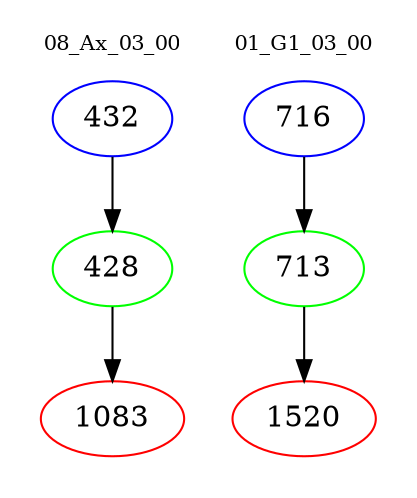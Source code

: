 digraph{
subgraph cluster_0 {
color = white
label = "08_Ax_03_00";
fontsize=10;
T0_432 [label="432", color="blue"]
T0_432 -> T0_428 [color="black"]
T0_428 [label="428", color="green"]
T0_428 -> T0_1083 [color="black"]
T0_1083 [label="1083", color="red"]
}
subgraph cluster_1 {
color = white
label = "01_G1_03_00";
fontsize=10;
T1_716 [label="716", color="blue"]
T1_716 -> T1_713 [color="black"]
T1_713 [label="713", color="green"]
T1_713 -> T1_1520 [color="black"]
T1_1520 [label="1520", color="red"]
}
}
